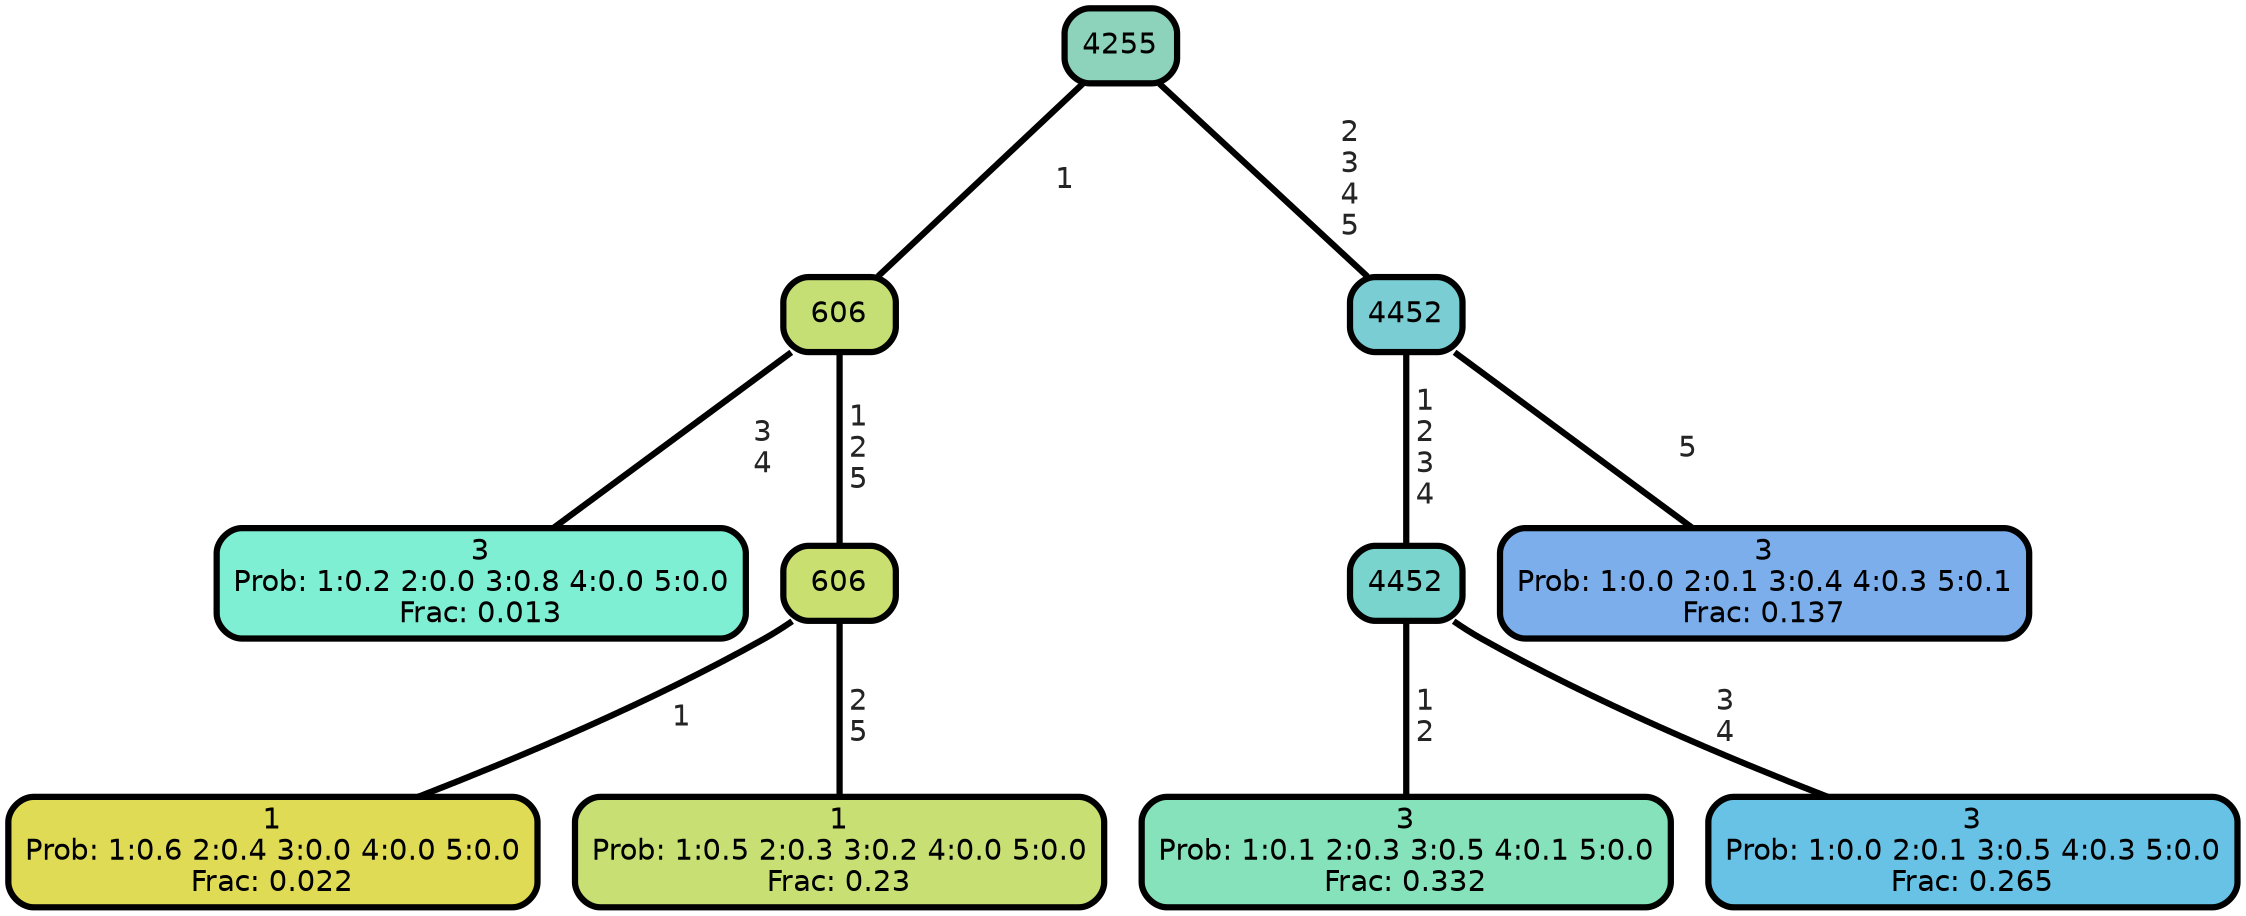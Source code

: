 graph Tree {
node [shape=box, style="filled, rounded",color="black",penwidth="3",fontcolor="black",                 fontname=helvetica] ;
graph [ranksep="0 equally", splines=straight,                 bgcolor=transparent, dpi=200] ;
edge [fontname=helvetica, fontweight=bold,fontcolor=grey14,color=black] ;
0 [label="3
Prob: 1:0.2 2:0.0 3:0.8 4:0.0 5:0.0
Frac: 0.013", fillcolor="#7fefd4"] ;
1 [label="606", fillcolor="#c6df75"] ;
2 [label="1
Prob: 1:0.6 2:0.4 3:0.0 4:0.0 5:0.0
Frac: 0.022", fillcolor="#e0db55"] ;
3 [label="606", fillcolor="#c9df70"] ;
4 [label="1
Prob: 1:0.5 2:0.3 3:0.2 4:0.0 5:0.0
Frac: 0.23", fillcolor="#c7df73"] ;
5 [label="4255", fillcolor="#8dd2ba"] ;
6 [label="3
Prob: 1:0.1 2:0.3 3:0.5 4:0.1 5:0.0
Frac: 0.332", fillcolor="#85e2ba"] ;
7 [label="4452", fillcolor="#78d4cd"] ;
8 [label="3
Prob: 1:0.0 2:0.1 3:0.5 4:0.3 5:0.0
Frac: 0.265", fillcolor="#67c2e6"] ;
9 [label="4452", fillcolor="#79cdd3"] ;
10 [label="3
Prob: 1:0.0 2:0.1 3:0.4 4:0.3 5:0.1
Frac: 0.137", fillcolor="#7baeeb"] ;
1 -- 0 [label=" 3\n 4",penwidth=3] ;
1 -- 3 [label=" 1\n 2\n 5",penwidth=3] ;
3 -- 2 [label=" 1",penwidth=3] ;
3 -- 4 [label=" 2\n 5",penwidth=3] ;
5 -- 1 [label=" 1",penwidth=3] ;
5 -- 9 [label=" 2\n 3\n 4\n 5",penwidth=3] ;
7 -- 6 [label=" 1\n 2",penwidth=3] ;
7 -- 8 [label=" 3\n 4",penwidth=3] ;
9 -- 7 [label=" 1\n 2\n 3\n 4",penwidth=3] ;
9 -- 10 [label=" 5",penwidth=3] ;
{rank = same;}}